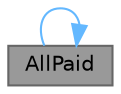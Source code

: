 digraph "AllPaid"
{
 // LATEX_PDF_SIZE
  bgcolor="transparent";
  edge [fontname=Helvetica,fontsize=10,labelfontname=Helvetica,labelfontsize=10];
  node [fontname=Helvetica,fontsize=10,shape=box,height=0.2,width=0.4];
  rankdir="LR";
  Node1 [id="Node000001",label="AllPaid",height=0.2,width=0.4,color="gray40", fillcolor="grey60", style="filled", fontcolor="black",tooltip="构造函数，初始化付费音乐界面"];
  Node1 -> Node1 [id="edge1_Node000001_Node000001",color="steelblue1",style="solid",tooltip=" "];
}
